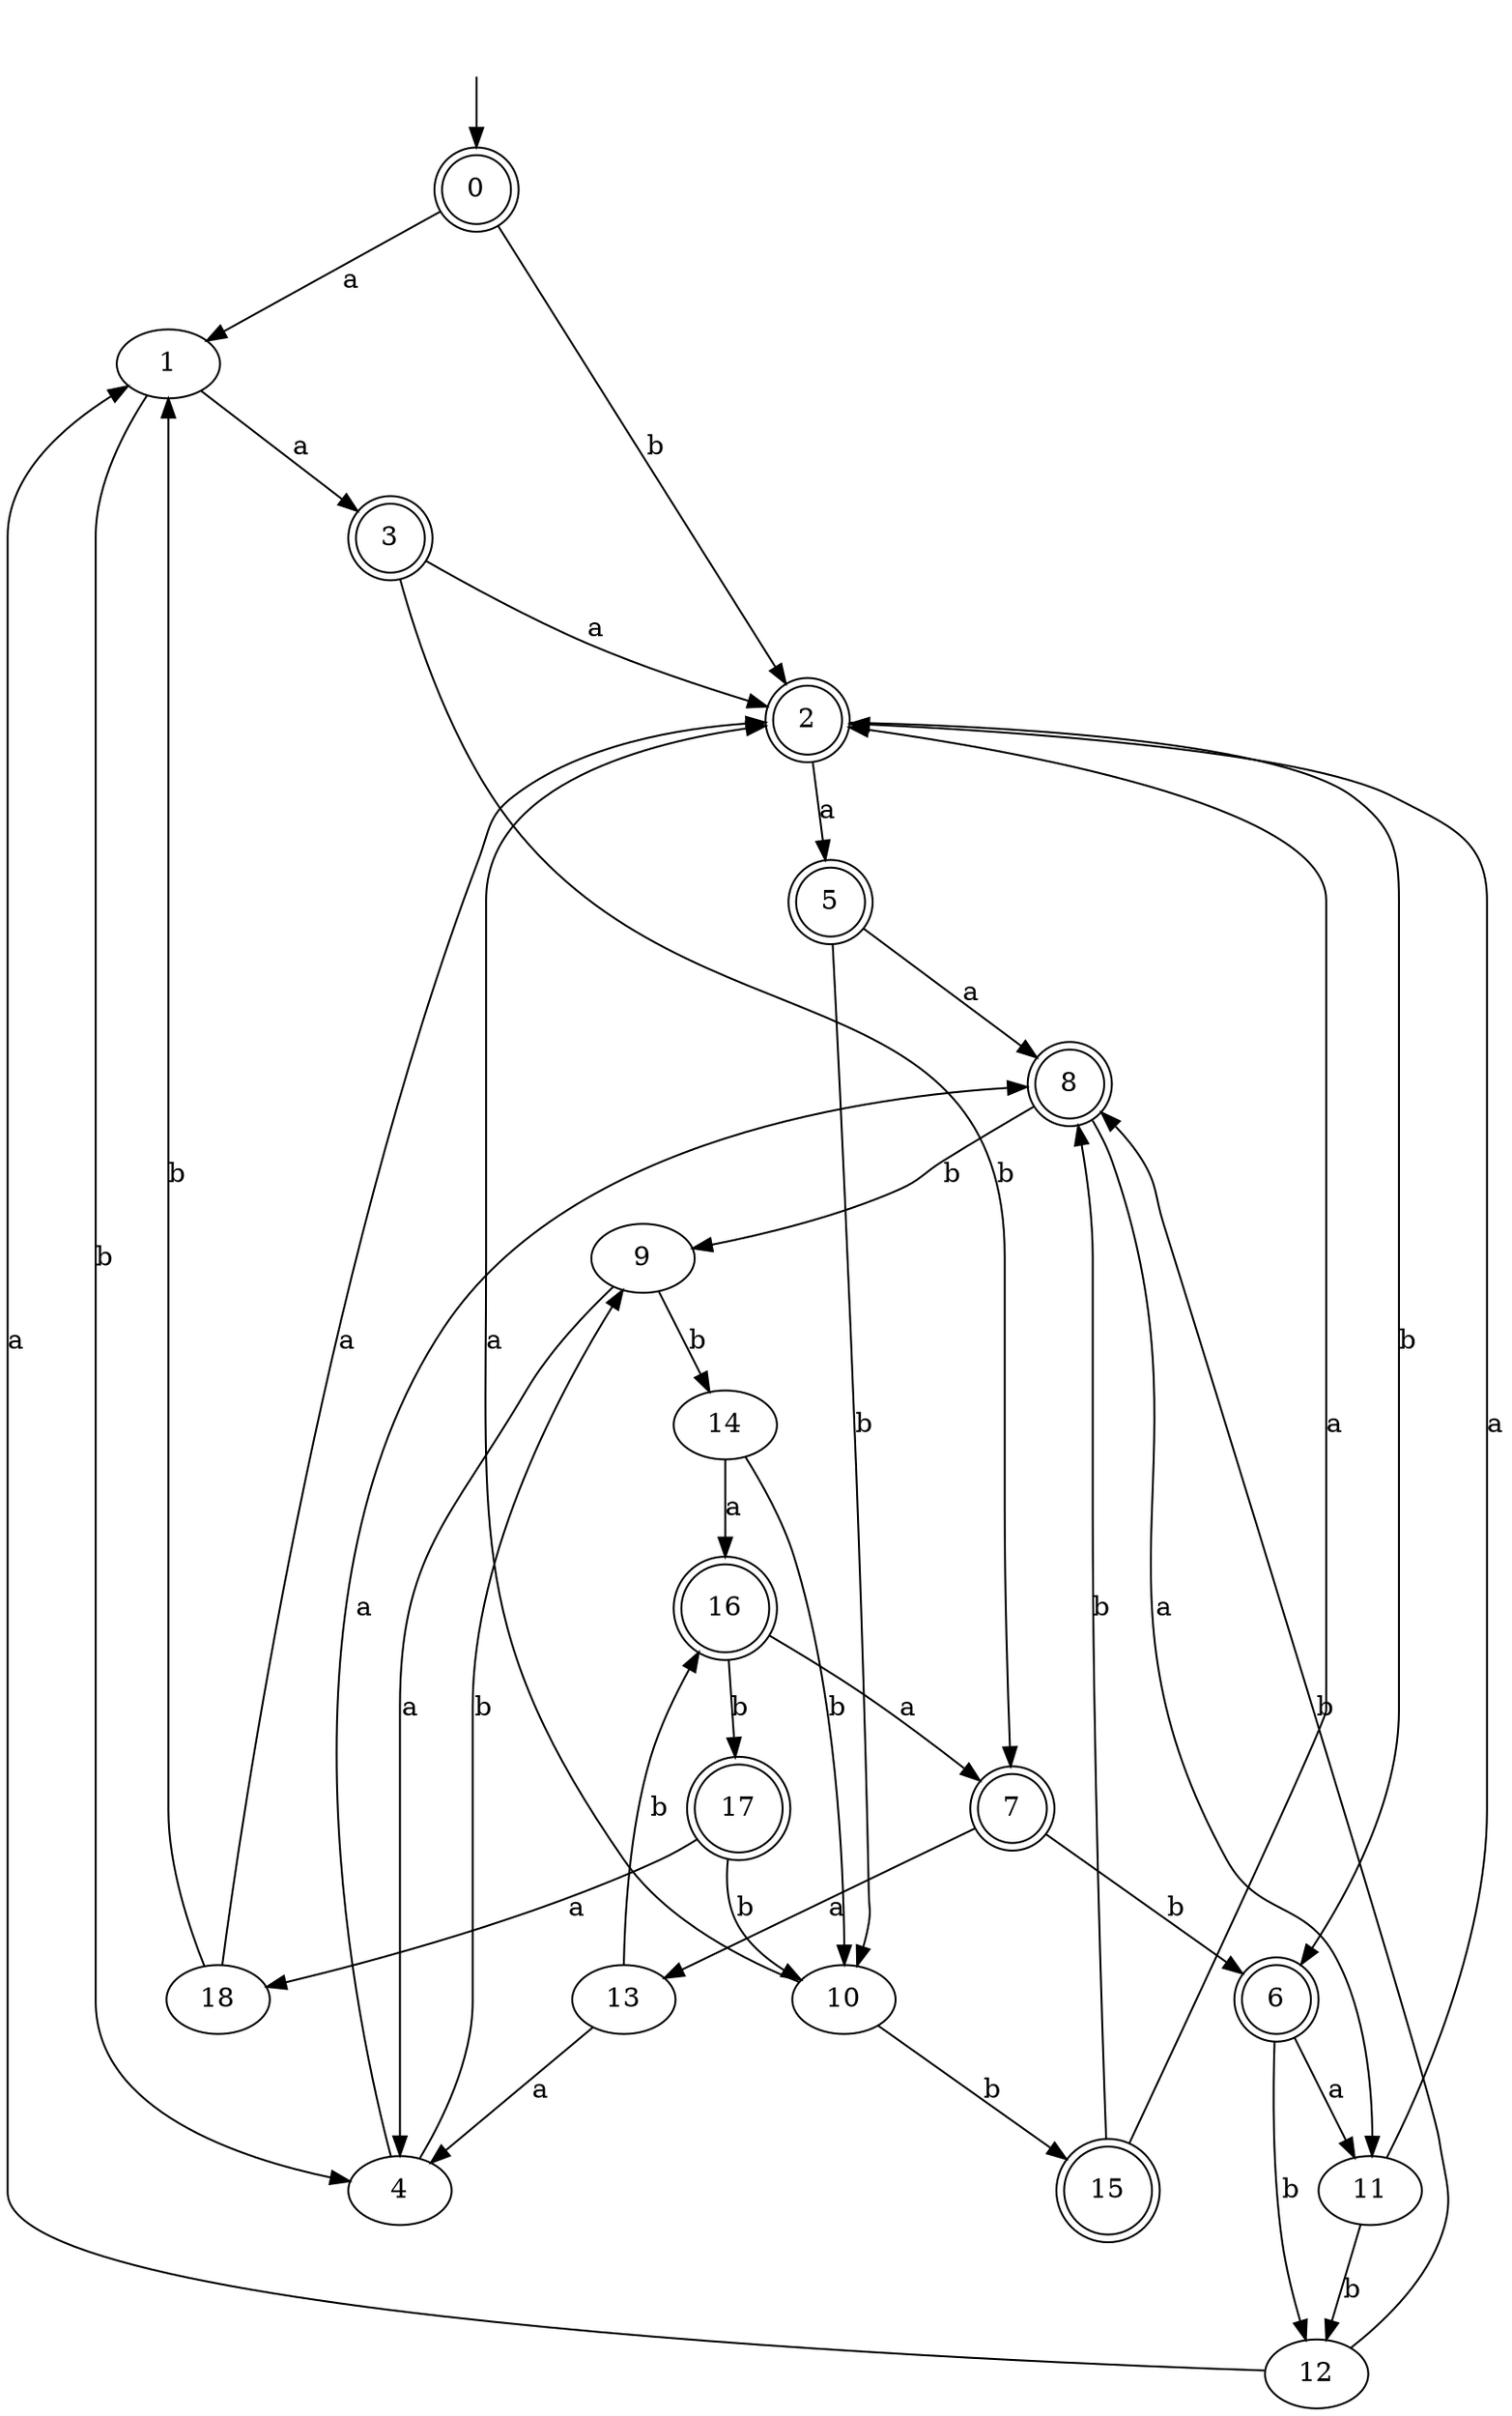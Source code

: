 digraph RandomDFA {
  __start0 [label="", shape=none];
  __start0 -> 0 [label=""];
  0 [shape=circle] [shape=doublecircle]
  0 -> 1 [label="a"]
  0 -> 2 [label="b"]
  1
  1 -> 3 [label="a"]
  1 -> 4 [label="b"]
  2 [shape=doublecircle]
  2 -> 5 [label="a"]
  2 -> 6 [label="b"]
  3 [shape=doublecircle]
  3 -> 2 [label="a"]
  3 -> 7 [label="b"]
  4
  4 -> 8 [label="a"]
  4 -> 9 [label="b"]
  5 [shape=doublecircle]
  5 -> 8 [label="a"]
  5 -> 10 [label="b"]
  6 [shape=doublecircle]
  6 -> 11 [label="a"]
  6 -> 12 [label="b"]
  7 [shape=doublecircle]
  7 -> 13 [label="a"]
  7 -> 6 [label="b"]
  8 [shape=doublecircle]
  8 -> 11 [label="a"]
  8 -> 9 [label="b"]
  9
  9 -> 4 [label="a"]
  9 -> 14 [label="b"]
  10
  10 -> 2 [label="a"]
  10 -> 15 [label="b"]
  11
  11 -> 2 [label="a"]
  11 -> 12 [label="b"]
  12
  12 -> 1 [label="a"]
  12 -> 8 [label="b"]
  13
  13 -> 4 [label="a"]
  13 -> 16 [label="b"]
  14
  14 -> 16 [label="a"]
  14 -> 10 [label="b"]
  15 [shape=doublecircle]
  15 -> 2 [label="a"]
  15 -> 8 [label="b"]
  16 [shape=doublecircle]
  16 -> 7 [label="a"]
  16 -> 17 [label="b"]
  17 [shape=doublecircle]
  17 -> 18 [label="a"]
  17 -> 10 [label="b"]
  18
  18 -> 2 [label="a"]
  18 -> 1 [label="b"]
}

